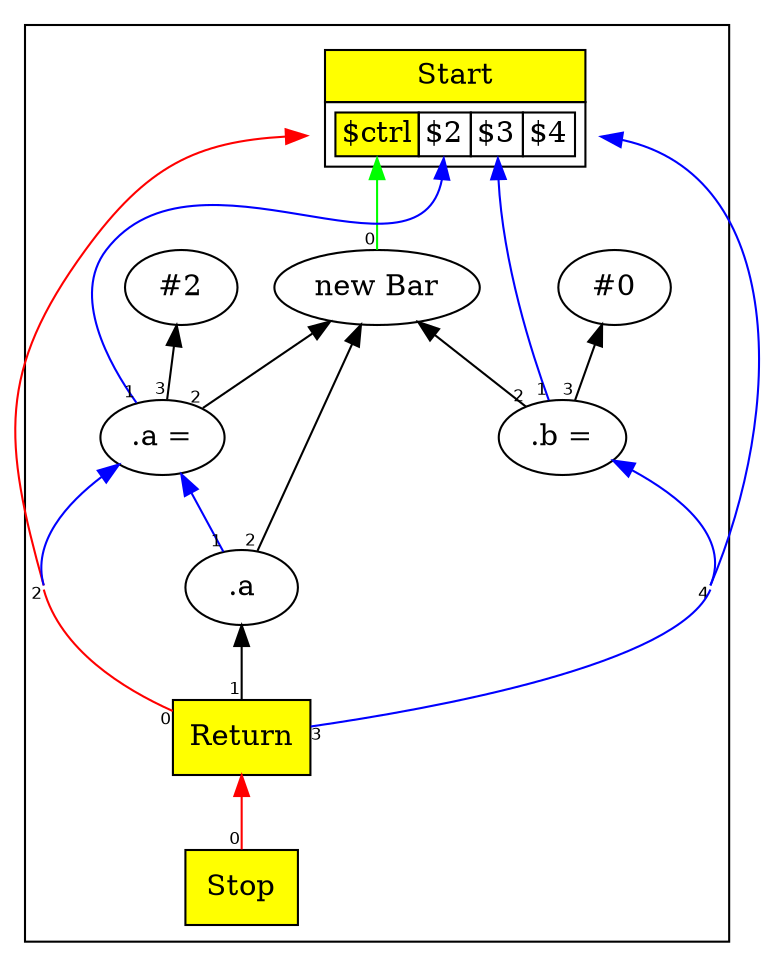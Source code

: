 digraph chapter10 {
/*
struct Bar {
    int a;
    int b;
}
struct Foo {
    int x;
}
Foo? foo = null;
Bar bar = new Bar;
bar.a = 1;
bar.a = 2;
return bar.a;

*/
	rankdir=BT;
	concentrate="true";
	compound="true";
	subgraph cluster_Nodes {
		Start2 [ shape=plaintext label=<
			<TABLE BORDER="0" CELLBORDER="1" CELLSPACING="0" CELLPADDING="4">
			<TR><TD BGCOLOR="yellow">Start</TD></TR>
			<TR><TD>
				<TABLE BORDER="0" CELLBORDER="1" CELLSPACING="0">
				<TR><TD PORT="p0" BGCOLOR="yellow">$ctrl</TD><TD PORT="p2">$2</TD><TD PORT="p3">$3</TD><TD PORT="p4">$4</TD></TR>
				</TABLE>
			</TD></TR>
			</TABLE>>
		];
		Stop3 [ shape=box style=filled fillcolor=yellow label="Stop" ];
		new10 [ label="new Bar" ];
		Con_11 [ label="#0" ];
		Store13 [ label=".b =" ];
		Con_16 [ label="#2" ];
		Store17 [ label=".a =" ];
		Load18 [ label=".a" ];
		Return19 [ shape=box style=filled fillcolor=yellow label="Return" ];
	}
	edge [ fontname=Helvetica, fontsize=8 ];
	Stop3 -> Return19[taillabel=0 color=red];
	new10 -> Start2:p0[taillabel=0 color=green];
	Store13 -> Start2:p3[taillabel=1 color=blue];
	Store13 -> new10[taillabel=2];
	Store13 -> Con_11[taillabel=3];
	Store17 -> Start2:p2[taillabel=1 color=blue];
	Store17 -> new10[taillabel=2];
	Store17 -> Con_16[taillabel=3];
	Load18 -> Store17[taillabel=1 color=blue];
	Load18 -> new10[taillabel=2];
	Return19 -> Start2:p0[taillabel=0 color=red];
	Return19 -> Load18[taillabel=1];
	Return19 -> Store17[taillabel=2 color=blue];
	Return19 -> Store13[taillabel=3 color=blue];
	Return19 -> Start2:p4[taillabel=4 color=blue];
}
